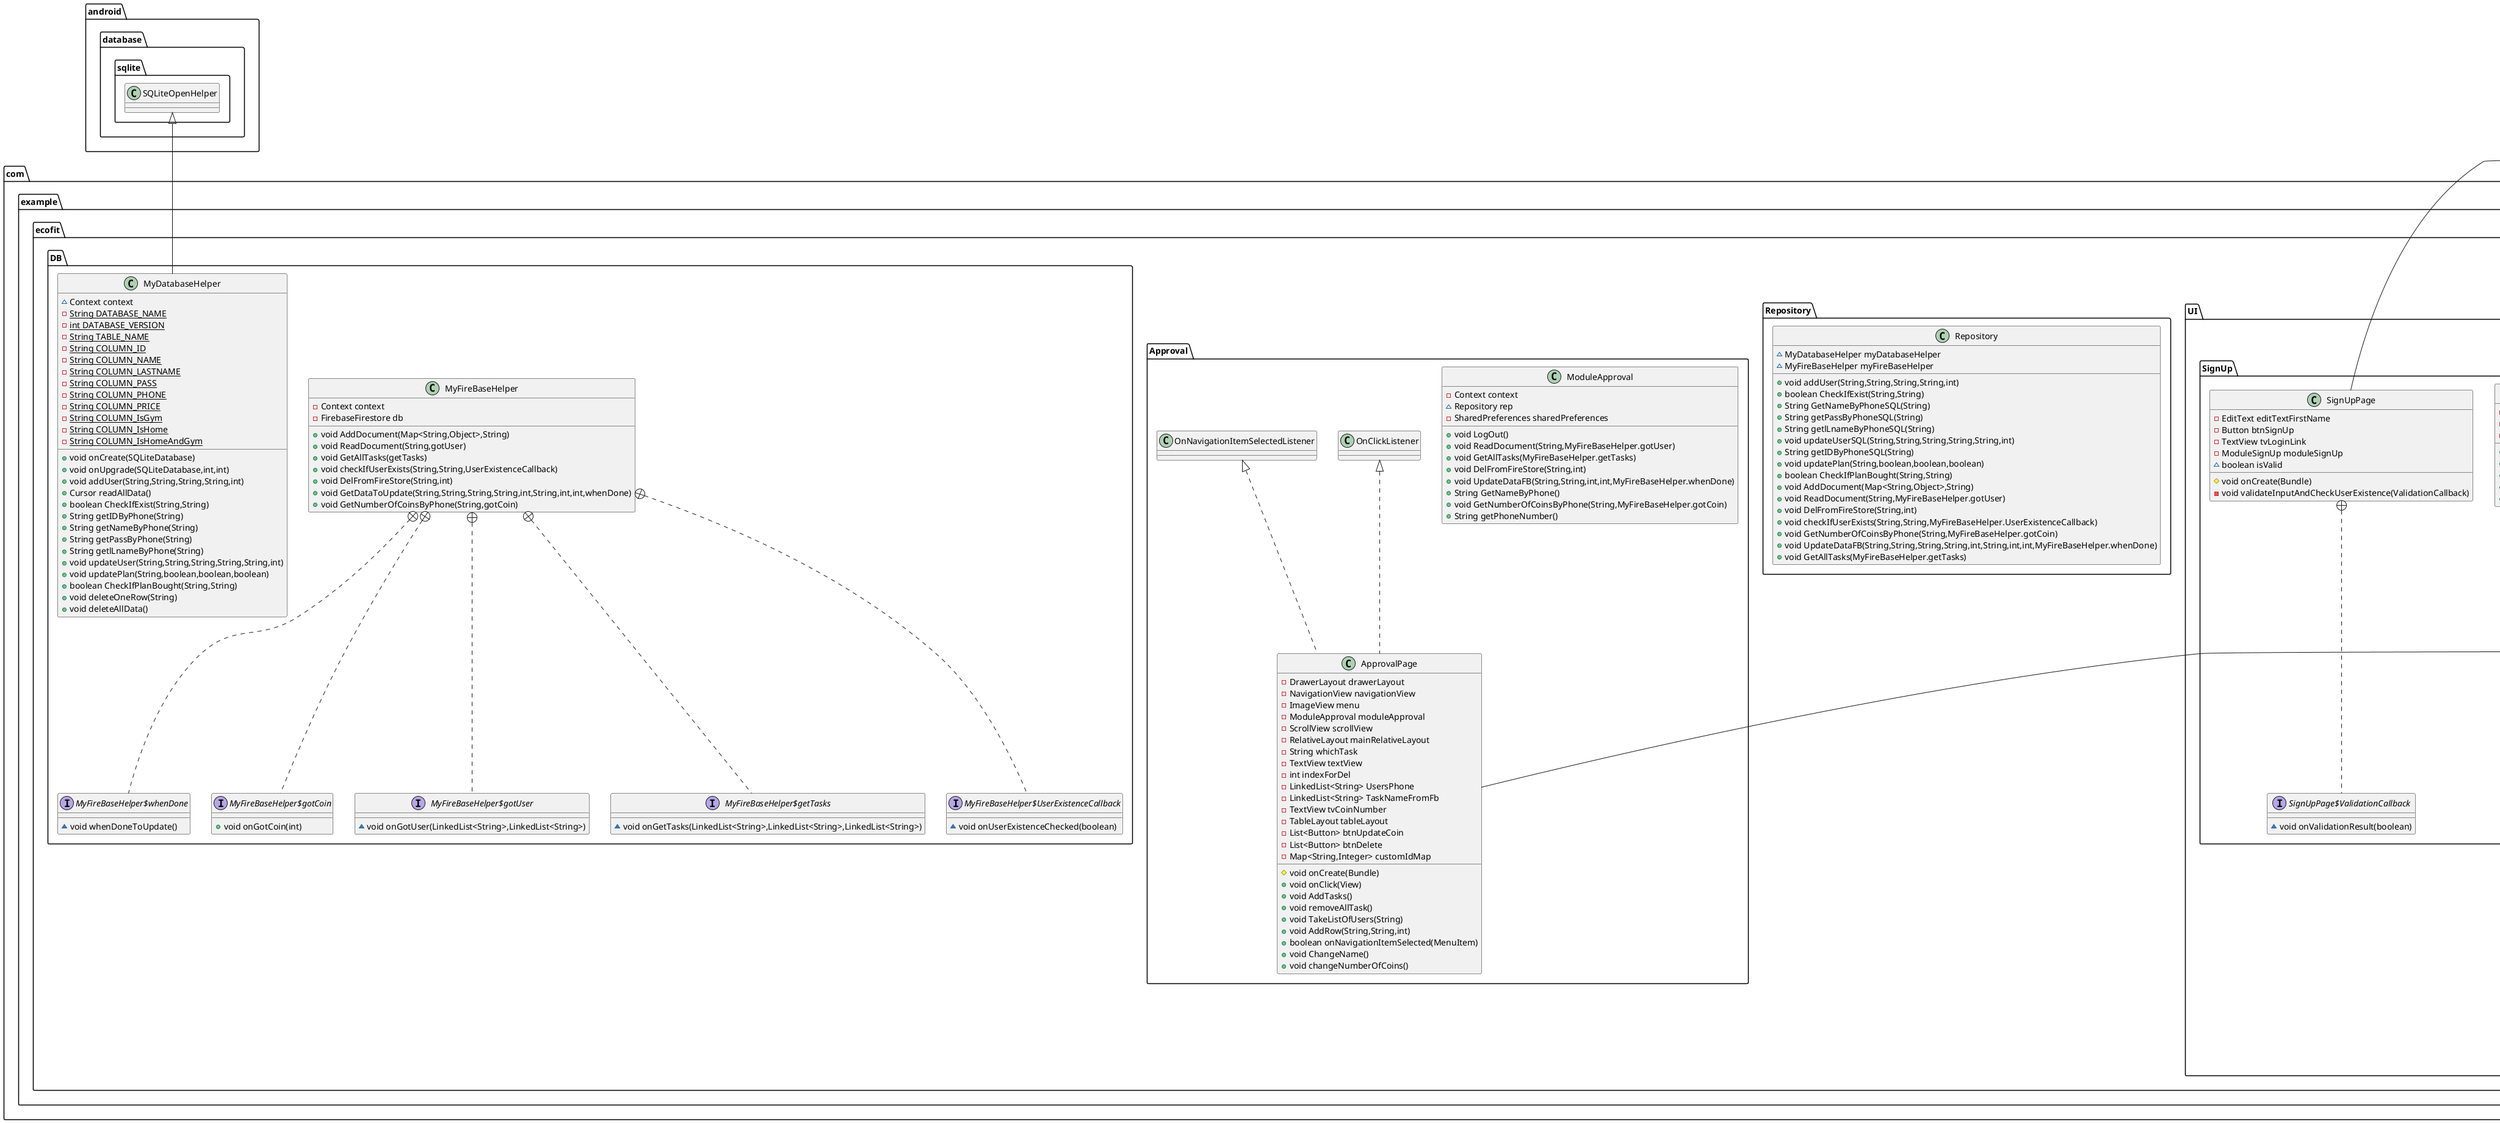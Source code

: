 @startuml
class com.example.ecofit.UI.UpdateUser.ModuleUpdateUserInfo {
- Context context
- SharedPreferences sharedPreferences
- Repository rep
+ void saveAtSharedPreferences(String,String,String)
+ void updateUser(String,String,String,String,String,int)
+ String getIdByPhoneNumber(String)
+ void UpdateDataFB(String,String,String,String,int,String,int,int,MyFireBaseHelper.whenDone)
+ String GetNameByPhone()
+ void GetNumberOfCoinsByPhone(String,MyFireBaseHelper.gotCoin)
+ String getPhoneNumber()
+ void LogOut()
}


class com.example.ecofit.UI.Main.MainActivity {
- Button btnLogIn
- ModuleMainActivity moduleMainActivity
# void onCreate(Bundle)
+ void CheckIfUserLoggedIn()
}


class com.example.ecofit.UI.SignUp.ModuleSignUp {
- Context context
- SharedPreferences sharedPreferences
- Repository rep
+ void saveAtSharedPreferences(String)
+ void addUser(String,String,String,String,int)
+ void AddDocument(String,String,String,String,int)
+ void checkIfUserExists(String,String,MyFireBaseHelper.UserExistenceCallback)
+ void ReadDocument(String,MyFireBaseHelper.gotUser)
}


class com.example.ecofit.Repository.Repository {
~ MyDatabaseHelper myDatabaseHelper
~ MyFireBaseHelper myFireBaseHelper
+ void addUser(String,String,String,String,int)
+ boolean CheckIfExist(String,String)
+ String GetNameByPhoneSQL(String)
+ String getPassByPhoneSQL(String)
+ String getlLnameByPhoneSQL(String)
+ void updateUserSQL(String,String,String,String,String,int)
+ String getIDByPhoneSQL(String)
+ void updatePlan(String,boolean,boolean,boolean)
+ boolean CheckIfPlanBought(String,String)
+ void AddDocument(Map<String,Object>,String)
+ void ReadDocument(String,MyFireBaseHelper.gotUser)
+ void DelFromFireStore(String,int)
+ void checkIfUserExists(String,String,MyFireBaseHelper.UserExistenceCallback)
+ void GetNumberOfCoinsByPhone(String,MyFireBaseHelper.gotCoin)
+ void UpdateDataFB(String,String,String,String,int,String,int,int,MyFireBaseHelper.whenDone)
+ void GetAllTasks(MyFireBaseHelper.getTasks)
}


class com.example.ecofit.UI.Shop.Shop {
- DrawerLayout drawerLayout
- NavigationView navigationView
- ImageView menu
- ModuleShop moduleShop
- TextView tvNameOfUser
# void onCreate(Bundle)
+ void onClick(View)
+ boolean onNavigationItemSelected(MenuItem)
+ void ChangeName()
+ void changeNumberOfCoins()
}


class com.example.ecofit.UI.Shop.WorkoutPlanHomeFragment {
- {static} String ARG_PARAM1
- {static} String ARG_PARAM2
- String mParam1
- String mParam2
- ImageView btnGoBack
+ {static} WorkoutPlanHomeFragment newInstance(String,String)
+ void onCreate(Bundle)
+ View onCreateView(LayoutInflater,ViewGroup,Bundle)
}


class com.example.ecofit.UI.Login.LogInPage {
- Button btnLogin
- TextView tvSignUpLink
- SharedPreferences sharedPreferences
- ModuleLogIn moduleLogIn
- EditText editTextPhoneNumber
# void onCreate(Bundle)
}


class com.example.ecofit.UI.Shop.ModuleShop {
- Context context
- SharedPreferences sharedPreferences
- Repository rep
+ void LogOut()
+ void GetNumberOfCoinsByPhone(String,MyFireBaseHelper.gotCoin)
+ String getPhoneNumber()
+ String GetNameByPhone()
+ void UpdateDataFB(String,String,int,int,MyFireBaseHelper.whenDone)
+ void updatePlan(String,boolean,boolean,boolean)
+ String getIdByPhoneNumber()
+ boolean CheckIfPlanBought(String,String)
}


class com.example.ecofit.UI.UpdateUser.UpdateUserInfo {
- DrawerLayout drawerLayout
- NavigationView navigationView
- ImageView menu
- EditText editTextFirstName
- Button updateButton
- SharedPreferences sharedPreferences
- ModuleUpdateUserInfo moduleUpdateUserInfo
- String oldPhoneNumber
- TextView tvCoinNumber
# void onCreate(Bundle)
+ void onClick(View)
+ void addDefaultUserInfo()
- boolean isValidInput()
+ boolean onNavigationItemSelected(MenuItem)
+ void ChangeName()
+ void changeNumberOfCoins()
}


class com.example.ecofit.Approval.ModuleApproval {
- Context context
~ Repository rep
- SharedPreferences sharedPreferences
+ void LogOut()
+ void ReadDocument(String,MyFireBaseHelper.gotUser)
+ void GetAllTasks(MyFireBaseHelper.getTasks)
+ void DelFromFireStore(String,int)
+ void UpdateDataFB(String,String,int,int,MyFireBaseHelper.whenDone)
+ String GetNameByPhone()
+ void GetNumberOfCoinsByPhone(String,MyFireBaseHelper.gotCoin)
+ String getPhoneNumber()
}


class com.example.ecofit.DB.MyFireBaseHelper {
- Context context
- FirebaseFirestore db
+ void AddDocument(Map<String,Object>,String)
+ void ReadDocument(String,gotUser)
+ void GetAllTasks(getTasks)
+ void checkIfUserExists(String,String,UserExistenceCallback)
+ void DelFromFireStore(String,int)
+ void GetDataToUpdate(String,String,String,String,int,String,int,int,whenDone)
+ void GetNumberOfCoinsByPhone(String,gotCoin)
}


interface com.example.ecofit.DB.MyFireBaseHelper$gotUser {
~ void onGotUser(LinkedList<String>,LinkedList<String>)
}

interface com.example.ecofit.DB.MyFireBaseHelper$getTasks {
~ void onGetTasks(LinkedList<String>,LinkedList<String>,LinkedList<String>)
}

interface com.example.ecofit.DB.MyFireBaseHelper$UserExistenceCallback {
~ void onUserExistenceChecked(boolean)
}

interface com.example.ecofit.DB.MyFireBaseHelper$whenDone {
~ void whenDoneToUpdate()
}

interface com.example.ecofit.DB.MyFireBaseHelper$gotCoin {
+ void onGotCoin(int)
}

class com.example.ecofit.Approval.ApprovalPage {
- DrawerLayout drawerLayout
- NavigationView navigationView
- ImageView menu
- ModuleApproval moduleApproval
- ScrollView scrollView
- RelativeLayout mainRelativeLayout
- String whichTask
- TextView textView
- int indexForDel
- LinkedList<String> UsersPhone
- LinkedList<String> TaskNameFromFb
- TextView tvCoinNumber
- TableLayout tableLayout
- List<Button> btnUpdateCoin
- List<Button> btnDelete
- Map<String,Integer> customIdMap
# void onCreate(Bundle)
+ void onClick(View)
+ void AddTasks()
+ void removeAllTask()
+ void TakeListOfUsers(String)
+ void AddRow(String,String,int)
+ boolean onNavigationItemSelected(MenuItem)
+ void ChangeName()
+ void changeNumberOfCoins()
}


class com.example.ecofit.DB.MyDatabaseHelper {
~ Context context
- {static} String DATABASE_NAME
- {static} int DATABASE_VERSION
- {static} String TABLE_NAME
- {static} String COLUMN_ID
- {static} String COLUMN_NAME
- {static} String COLUMN_LASTNAME
- {static} String COLUMN_PASS
- {static} String COLUMN_PHONE
- {static} String COLUMN_PRICE
- {static} String COLUMN_IsGym
- {static} String COLUMN_IsHome
- {static} String COLUMN_IsHomeAndGym
+ void onCreate(SQLiteDatabase)
+ void onUpgrade(SQLiteDatabase,int,int)
+ void addUser(String,String,String,String,int)
+ Cursor readAllData()
+ boolean CheckIfExist(String,String)
+ String getIDByPhone(String)
+ String getNameByPhone(String)
+ String getPassByPhone(String)
+ String getlLnameByPhone(String)
+ void updateUser(String,String,String,String,String,int)
+ void updatePlan(String,boolean,boolean,boolean)
+ boolean CheckIfPlanBought(String,String)
+ void deleteOneRow(String)
+ void deleteAllData()
}


class com.example.ecofit.UI.Home.ModuleHome {
- Context context
- SharedPreferences sharedPreferences
- Repository rep
+ String getPhoneNumber()
+ String GetName()
+ void GetNumberOfCoinsByPhone(String,MyFireBaseHelper.gotCoin)
+ void SavePhotoAtSharedPreferences(Bitmap)
+ Bitmap getImageFromSharedPreferences()
+ void checkIfTaskExists(String,String,MyFireBaseHelper.UserExistenceCallback)
+ void Button1(String,String,String)
+ void LogOut()
+ void GetAllTasks(MyFireBaseHelper.getTasks)
+ void AddDocument(Map<String,Object>,String)
}


class com.example.ecofit.UI.Login.ModuleLogIn {
- Repository rep
- SharedPreferences sharedPreferences
- Context context
+ void saveAtSharedPreferences(String)
+ boolean CheckIfExist(String,String)
+ String GetName(String)
}


class com.example.ecofit.UI.Shop.Home_gymWorkoutPlanFragment {
- {static} String ARG_PARAM1
- {static} String ARG_PARAM2
- String mParam1
- String mParam2
- ImageView btnGoBack
+ {static} Home_gymWorkoutPlanFragment newInstance(String,String)
+ void onCreate(Bundle)
+ View onCreateView(LayoutInflater,ViewGroup,Bundle)
}


class com.example.ecofit.UI.Shop.MainShopPage {
- {static} String ARG_PARAM1
- {static} String ARG_PARAM2
- String mParam1
- String mParam2
- Button btnGym
- ModuleShop moduleShop
+ {static} MainShopPage newInstance(String,String)
+ void onCreate(Bundle)
+ View onCreateView(LayoutInflater,ViewGroup,Bundle)
+ void onClick(View)
}


class com.example.ecofit.UI.SignUp.SignUpPage {
- EditText editTextFirstName
- Button btnSignUp
- TextView tvLoginLink
- ModuleSignUp moduleSignUp
~ boolean isValid
# void onCreate(Bundle)
- void validateInputAndCheckUserExistence(ValidationCallback)
}


interface com.example.ecofit.UI.SignUp.SignUpPage$ValidationCallback {
~ void onValidationResult(boolean)
}

class com.example.ecofit.UI.Main.ModuleMainActivity {
- Context context
- SharedPreferences sharedPreferences
+ boolean CheckIfUserLoggedIn()
}


class com.example.ecofit.UI.Shop.GymWorkoutFragment {
- {static} String ARG_PARAM1
- {static} String ARG_PARAM2
- String mParam1
- String mParam2
- ImageView btnGoBack
+ {static} GymWorkoutFragment newInstance(String,String)
+ void onCreate(Bundle)
+ View onCreateView(LayoutInflater,ViewGroup,Bundle)
}


class com.example.ecofit.UI.Home.HomePage {
- ModuleHome moduleHome
- Button helpBtn1
- DrawerLayout drawerLayout
- NavigationView navigationView
- ImageView menu
- TextView nameOfUser
- RelativeLayout homePageId
- LinkedList<String> TaskNameFromFb
- LinkedList<String> titleTasks
- LinkedList<String> detailOfTasks
- LinearLayout TaskHolder
- ImageButton profileButton
- Bitmap photo
~ ActivityResultLauncher<Intent> someActivityResultLauncher
~ boolean isValid
- Map<String,Integer> customIdMap
# void onCreate(Bundle)
+ void changePhoto()
+ void onClick(View)
- void validateInputAndCheckTaskExistence(String,HomePage.ValidationCallback)
+ void AddTasks()
+ void AddApprovalButton()
+ void ChangeName()
+ void changeNumberOfCoins()
+ boolean onNavigationItemSelected(MenuItem)
}


interface com.example.ecofit.UI.Home.HomePage$ValidationCallback {
~ void onValidationResult(boolean)
}



androidx.appcompat.app.AppCompatActivity <|-- com.example.ecofit.UI.Main.MainActivity
com.example.ecofit.UI.Shop.OnClickListener <|.. com.example.ecofit.UI.Shop.Shop
com.example.ecofit.UI.Shop.OnNavigationItemSelectedListener <|.. com.example.ecofit.UI.Shop.Shop
androidx.appcompat.app.AppCompatActivity <|-- com.example.ecofit.UI.Shop.Shop
androidx.fragment.app.Fragment <|-- com.example.ecofit.UI.Shop.WorkoutPlanHomeFragment
androidx.appcompat.app.AppCompatActivity <|-- com.example.ecofit.UI.Login.LogInPage
com.example.ecofit.UI.UpdateUser.OnClickListener <|.. com.example.ecofit.UI.UpdateUser.UpdateUserInfo
com.example.ecofit.UI.UpdateUser.OnNavigationItemSelectedListener <|.. com.example.ecofit.UI.UpdateUser.UpdateUserInfo
androidx.appcompat.app.AppCompatActivity <|-- com.example.ecofit.UI.UpdateUser.UpdateUserInfo
com.example.ecofit.DB.MyFireBaseHelper +.. com.example.ecofit.DB.MyFireBaseHelper$gotUser
com.example.ecofit.DB.MyFireBaseHelper +.. com.example.ecofit.DB.MyFireBaseHelper$getTasks
com.example.ecofit.DB.MyFireBaseHelper +.. com.example.ecofit.DB.MyFireBaseHelper$UserExistenceCallback
com.example.ecofit.DB.MyFireBaseHelper +.. com.example.ecofit.DB.MyFireBaseHelper$whenDone
com.example.ecofit.DB.MyFireBaseHelper +.. com.example.ecofit.DB.MyFireBaseHelper$gotCoin
com.example.ecofit.Approval.OnClickListener <|.. com.example.ecofit.Approval.ApprovalPage
com.example.ecofit.Approval.OnNavigationItemSelectedListener <|.. com.example.ecofit.Approval.ApprovalPage
androidx.appcompat.app.AppCompatActivity <|-- com.example.ecofit.Approval.ApprovalPage
android.database.sqlite.SQLiteOpenHelper <|-- com.example.ecofit.DB.MyDatabaseHelper
androidx.fragment.app.Fragment <|-- com.example.ecofit.UI.Shop.Home_gymWorkoutPlanFragment
com.example.ecofit.UI.Shop.OnClickListener <|.. com.example.ecofit.UI.Shop.MainShopPage
androidx.fragment.app.Fragment <|-- com.example.ecofit.UI.Shop.MainShopPage
androidx.appcompat.app.AppCompatActivity <|-- com.example.ecofit.UI.SignUp.SignUpPage
com.example.ecofit.UI.SignUp.SignUpPage +.. com.example.ecofit.UI.SignUp.SignUpPage$ValidationCallback
androidx.fragment.app.Fragment <|-- com.example.ecofit.UI.Shop.GymWorkoutFragment
com.example.ecofit.UI.Home.OnClickListener <|.. com.example.ecofit.UI.Home.HomePage
com.example.ecofit.UI.Home.OnNavigationItemSelectedListener <|.. com.example.ecofit.UI.Home.HomePage
androidx.appcompat.app.AppCompatActivity <|-- com.example.ecofit.UI.Home.HomePage
com.example.ecofit.UI.Home.HomePage +.. com.example.ecofit.UI.Home.HomePage$ValidationCallback
@enduml